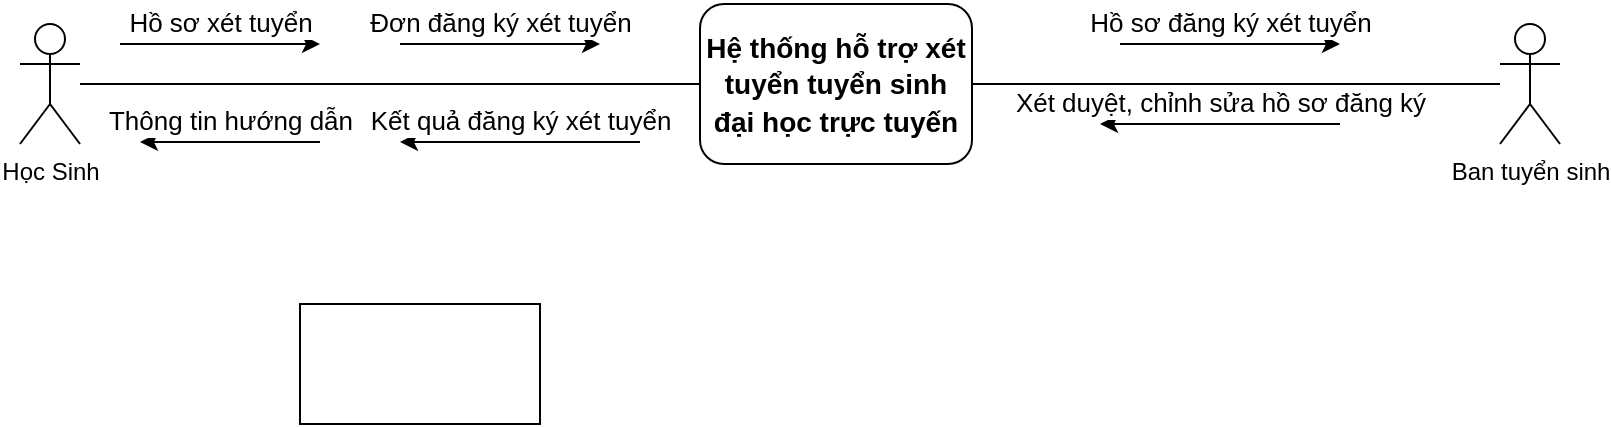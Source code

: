 <mxfile version="15.7.3" type="device" pages="2"><diagram id="Co-8aS-XiH8y1FD2loQm" name="Biểu đồ ngữ cảnh"><mxGraphModel dx="868" dy="553" grid="1" gridSize="10" guides="1" tooltips="1" connect="1" arrows="1" fold="1" page="1" pageScale="1" pageWidth="827" pageHeight="1169" math="0" shadow="0"><root><mxCell id="0"/><mxCell id="1" parent="0"/><mxCell id="8UjX8r2jKAaFWTrR90M3-1" value="Ban tuyển sinh" style="shape=umlActor;verticalLabelPosition=bottom;verticalAlign=top;html=1;outlineConnect=0;" parent="1" vertex="1"><mxGeometry x="760" y="290" width="30" height="60" as="geometry"/></mxCell><mxCell id="8UjX8r2jKAaFWTrR90M3-2" value="Học Sinh" style="shape=umlActor;verticalLabelPosition=bottom;verticalAlign=top;html=1;outlineConnect=0;" parent="1" vertex="1"><mxGeometry x="20" y="290" width="30" height="60" as="geometry"/></mxCell><mxCell id="8UjX8r2jKAaFWTrR90M3-4" value="&lt;p class=&quot;MsoNormal&quot; align=&quot;center&quot; style=&quot;line-height: 130% ; font-size: 14px&quot;&gt;&lt;b&gt;&lt;span style=&quot;line-height: 130%&quot;&gt;Hệ&lt;/span&gt;&lt;/b&gt;&lt;b&gt;&lt;span style=&quot;line-height: 130%&quot;&gt; thống hỗ trợ xét tuyển tuyển sinh&lt;br/&gt;đại học trực tuyến&lt;/span&gt;&lt;/b&gt;&lt;/p&gt;" style="rounded=1;whiteSpace=wrap;html=1;" parent="1" vertex="1"><mxGeometry x="360" y="280" width="136" height="80" as="geometry"/></mxCell><mxCell id="8UjX8r2jKAaFWTrR90M3-5" value="" style="endArrow=none;html=1;entryX=0;entryY=0.5;entryDx=0;entryDy=0;" parent="1" source="8UjX8r2jKAaFWTrR90M3-2" target="8UjX8r2jKAaFWTrR90M3-4" edge="1"><mxGeometry width="50" height="50" relative="1" as="geometry"><mxPoint x="390" y="370" as="sourcePoint"/><mxPoint x="440" y="320" as="targetPoint"/></mxGeometry></mxCell><mxCell id="8UjX8r2jKAaFWTrR90M3-6" value="" style="endArrow=none;html=1;exitX=1;exitY=0.5;exitDx=0;exitDy=0;" parent="1" source="8UjX8r2jKAaFWTrR90M3-4" target="8UjX8r2jKAaFWTrR90M3-1" edge="1"><mxGeometry width="50" height="50" relative="1" as="geometry"><mxPoint x="390" y="370" as="sourcePoint"/><mxPoint x="440" y="320" as="targetPoint"/></mxGeometry></mxCell><mxCell id="8UjX8r2jKAaFWTrR90M3-7" value="Hồ sơ xét tuyển" style="endArrow=classic;html=1;verticalAlign=bottom;fontSize=13;" parent="1" edge="1"><mxGeometry width="50" height="50" relative="1" as="geometry"><mxPoint x="70" y="300" as="sourcePoint"/><mxPoint x="170" y="300" as="targetPoint"/></mxGeometry></mxCell><mxCell id="8UjX8r2jKAaFWTrR90M3-8" value="Đơn đăng ký xét tuyển" style="endArrow=classic;html=1;verticalAlign=bottom;fontSize=13;" parent="1" edge="1"><mxGeometry width="50" height="50" relative="1" as="geometry"><mxPoint x="210" y="300" as="sourcePoint"/><mxPoint x="310" y="300" as="targetPoint"/></mxGeometry></mxCell><mxCell id="8UjX8r2jKAaFWTrR90M3-9" value="Kết quả đăng ký xét tuyển" style="endArrow=classic;html=1;verticalAlign=bottom;fontSize=13;" parent="1" edge="1"><mxGeometry width="50" height="50" relative="1" as="geometry"><mxPoint x="330" y="349" as="sourcePoint"/><mxPoint x="210" y="349" as="targetPoint"/></mxGeometry></mxCell><mxCell id="8UjX8r2jKAaFWTrR90M3-10" value="Thông tin hướng dẫn" style="endArrow=classic;html=1;verticalAlign=bottom;fontSize=13;" parent="1" edge="1"><mxGeometry width="50" height="50" relative="1" as="geometry"><mxPoint x="170" y="349" as="sourcePoint"/><mxPoint x="80" y="349" as="targetPoint"/></mxGeometry></mxCell><mxCell id="8UjX8r2jKAaFWTrR90M3-13" value="Hồ sơ đăng ký xét tuyển" style="endArrow=classic;html=1;fontSize=13;verticalAlign=bottom;" parent="1" edge="1"><mxGeometry width="50" height="50" relative="1" as="geometry"><mxPoint x="570" y="300" as="sourcePoint"/><mxPoint x="680" y="300" as="targetPoint"/></mxGeometry></mxCell><mxCell id="8UjX8r2jKAaFWTrR90M3-15" value="Xét duyệt, chỉnh sửa hồ sơ đăng ký" style="endArrow=classic;html=1;fontSize=13;verticalAlign=bottom;" parent="1" edge="1"><mxGeometry width="50" height="50" relative="1" as="geometry"><mxPoint x="680" y="340" as="sourcePoint"/><mxPoint x="560" y="340" as="targetPoint"/></mxGeometry></mxCell><mxCell id="uZ1u8FLM69bAOvj0flQD-1" value="" style="rounded=0;whiteSpace=wrap;html=1;" parent="1" vertex="1"><mxGeometry x="160" y="430" width="120" height="60" as="geometry"/></mxCell></root></mxGraphModel></diagram><diagram id="LB32gKywTL0B4j2PARoi" name="Biểu đồ phân cấp chức năng"><mxGraphModel dx="868" dy="553" grid="1" gridSize="10" guides="1" tooltips="1" connect="1" arrows="1" fold="1" page="1" pageScale="1" pageWidth="827" pageHeight="1169" math="0" shadow="0"><root><mxCell id="W2J1FOAj_pa6Obb4n3zy-0"/><mxCell id="W2J1FOAj_pa6Obb4n3zy-1" parent="W2J1FOAj_pa6Obb4n3zy-0"/><mxCell id="WBK75DJqfY3yWCyYwATh-0" value="Hệ thống" style="rounded=0;whiteSpace=wrap;html=1;" parent="W2J1FOAj_pa6Obb4n3zy-1" vertex="1"><mxGeometry x="354" y="360" width="120" height="60" as="geometry"/></mxCell><mxCell id="WBK75DJqfY3yWCyYwATh-1" value="Quản lý tài khoản hệ thống" style="rounded=0;whiteSpace=wrap;html=1;" parent="W2J1FOAj_pa6Obb4n3zy-1" vertex="1"><mxGeometry x="40" y="480" width="80" height="60" as="geometry"/></mxCell><mxCell id="WBK75DJqfY3yWCyYwATh-2" value="Quản lý danh sách khoa" style="rounded=0;whiteSpace=wrap;html=1;" parent="W2J1FOAj_pa6Obb4n3zy-1" vertex="1"><mxGeometry x="180" y="480" width="80" height="60" as="geometry"/></mxCell><mxCell id="WBK75DJqfY3yWCyYwATh-3" value="Quản lý danh sách ngành" style="rounded=0;whiteSpace=wrap;html=1;" parent="W2J1FOAj_pa6Obb4n3zy-1" vertex="1"><mxGeometry x="320" y="480" width="80" height="60" as="geometry"/></mxCell><mxCell id="WBK75DJqfY3yWCyYwATh-4" value="Quản lý hồ sơ học sinh" style="rounded=0;whiteSpace=wrap;html=1;" parent="W2J1FOAj_pa6Obb4n3zy-1" vertex="1"><mxGeometry x="597" y="480" width="80" height="60" as="geometry"/></mxCell><mxCell id="WBK75DJqfY3yWCyYwATh-5" value="Quản lý danh sách trường cấp 3" style="rounded=0;whiteSpace=wrap;html=1;" parent="W2J1FOAj_pa6Obb4n3zy-1" vertex="1"><mxGeometry x="463" y="480" width="80" height="60" as="geometry"/></mxCell><mxCell id="WBK75DJqfY3yWCyYwATh-6" value="Quản lý thông tin đăng ký xét tuyển" style="rounded=0;whiteSpace=wrap;html=1;" parent="W2J1FOAj_pa6Obb4n3zy-1" vertex="1"><mxGeometry x="737" y="480" width="80" height="60" as="geometry"/></mxCell><mxCell id="WBK75DJqfY3yWCyYwATh-7" value="" style="endArrow=none;html=1;rounded=0;edgeStyle=orthogonalEdgeStyle;" parent="W2J1FOAj_pa6Obb4n3zy-1" edge="1"><mxGeometry width="50" height="50" relative="1" as="geometry"><mxPoint x="120" y="450" as="sourcePoint"/><mxPoint x="780" y="450" as="targetPoint"/><Array as="points"><mxPoint x="720" y="450"/></Array></mxGeometry></mxCell><mxCell id="WBK75DJqfY3yWCyYwATh-8" value="" style="endArrow=none;html=1;rounded=0;edgeStyle=orthogonalEdgeStyle;" parent="W2J1FOAj_pa6Obb4n3zy-1" edge="1"><mxGeometry width="50" height="50" relative="1" as="geometry"><mxPoint x="414" y="450" as="sourcePoint"/><mxPoint x="414" y="420" as="targetPoint"/></mxGeometry></mxCell><mxCell id="WBK75DJqfY3yWCyYwATh-9" value="" style="endArrow=none;html=1;rounded=0;edgeStyle=orthogonalEdgeStyle;" parent="W2J1FOAj_pa6Obb4n3zy-1" edge="1"><mxGeometry width="50" height="50" relative="1" as="geometry"><mxPoint x="79.5" y="480" as="sourcePoint"/><mxPoint x="120" y="450" as="targetPoint"/><Array as="points"><mxPoint x="80" y="470"/><mxPoint x="80" y="470"/></Array></mxGeometry></mxCell><mxCell id="WBK75DJqfY3yWCyYwATh-10" value="" style="endArrow=none;html=1;rounded=0;edgeStyle=orthogonalEdgeStyle;" parent="W2J1FOAj_pa6Obb4n3zy-1" edge="1"><mxGeometry width="50" height="50" relative="1" as="geometry"><mxPoint x="219.75" y="480" as="sourcePoint"/><mxPoint x="220.25" y="450" as="targetPoint"/><Array as="points"><mxPoint x="220.25" y="470"/><mxPoint x="220.25" y="470"/></Array></mxGeometry></mxCell><mxCell id="WBK75DJqfY3yWCyYwATh-11" value="" style="endArrow=none;html=1;rounded=0;edgeStyle=orthogonalEdgeStyle;" parent="W2J1FOAj_pa6Obb4n3zy-1" edge="1"><mxGeometry width="50" height="50" relative="1" as="geometry"><mxPoint x="359.75" y="480" as="sourcePoint"/><mxPoint x="360.25" y="450" as="targetPoint"/><Array as="points"><mxPoint x="360.25" y="470"/><mxPoint x="360.25" y="470"/></Array></mxGeometry></mxCell><mxCell id="WBK75DJqfY3yWCyYwATh-12" value="" style="endArrow=none;html=1;rounded=0;edgeStyle=orthogonalEdgeStyle;" parent="W2J1FOAj_pa6Obb4n3zy-1" edge="1"><mxGeometry width="50" height="50" relative="1" as="geometry"><mxPoint x="636.73" y="480" as="sourcePoint"/><mxPoint x="637.23" y="450" as="targetPoint"/><Array as="points"><mxPoint x="637.23" y="470"/><mxPoint x="637.23" y="470"/></Array></mxGeometry></mxCell><mxCell id="WBK75DJqfY3yWCyYwATh-13" value="" style="endArrow=none;html=1;rounded=0;edgeStyle=orthogonalEdgeStyle;" parent="W2J1FOAj_pa6Obb4n3zy-1" edge="1"><mxGeometry width="50" height="50" relative="1" as="geometry"><mxPoint x="776.58" y="480" as="sourcePoint"/><mxPoint x="777.08" y="450" as="targetPoint"/><Array as="points"><mxPoint x="777.08" y="470"/><mxPoint x="777.08" y="470"/></Array></mxGeometry></mxCell><mxCell id="WBK75DJqfY3yWCyYwATh-15" value="" style="endArrow=none;html=1;rounded=0;edgeStyle=orthogonalEdgeStyle;" parent="W2J1FOAj_pa6Obb4n3zy-1" edge="1"><mxGeometry width="50" height="50" relative="1" as="geometry"><mxPoint x="502.58" y="480" as="sourcePoint"/><mxPoint x="503.08" y="450" as="targetPoint"/><Array as="points"><mxPoint x="503" y="450"/></Array></mxGeometry></mxCell><mxCell id="WBK75DJqfY3yWCyYwATh-16" value="Thêm tài khoản" style="rounded=0;whiteSpace=wrap;html=1;" parent="W2J1FOAj_pa6Obb4n3zy-1" vertex="1"><mxGeometry x="50" y="570" width="80" height="40" as="geometry"/></mxCell><mxCell id="WBK75DJqfY3yWCyYwATh-17" value="Sửa tài khoản" style="rounded=0;whiteSpace=wrap;html=1;" parent="W2J1FOAj_pa6Obb4n3zy-1" vertex="1"><mxGeometry x="50" y="640" width="80" height="40" as="geometry"/></mxCell><mxCell id="WBK75DJqfY3yWCyYwATh-18" value="Cập nhập tài khoản" style="rounded=0;whiteSpace=wrap;html=1;" parent="W2J1FOAj_pa6Obb4n3zy-1" vertex="1"><mxGeometry x="50" y="780" width="80" height="40" as="geometry"/></mxCell><mxCell id="WBK75DJqfY3yWCyYwATh-19" value="Xóa tài khoản" style="rounded=0;whiteSpace=wrap;html=1;" parent="W2J1FOAj_pa6Obb4n3zy-1" vertex="1"><mxGeometry x="50" y="710" width="80" height="40" as="geometry"/></mxCell><mxCell id="WBK75DJqfY3yWCyYwATh-20" value="Thêm thông tin Khoa" style="rounded=0;whiteSpace=wrap;html=1;" parent="W2J1FOAj_pa6Obb4n3zy-1" vertex="1"><mxGeometry x="190" y="570" width="80" height="40" as="geometry"/></mxCell><mxCell id="WBK75DJqfY3yWCyYwATh-21" value="Sửa&amp;nbsp;&amp;nbsp;thông tin Khoa" style="rounded=0;whiteSpace=wrap;html=1;" parent="W2J1FOAj_pa6Obb4n3zy-1" vertex="1"><mxGeometry x="190" y="640" width="80" height="40" as="geometry"/></mxCell><mxCell id="WBK75DJqfY3yWCyYwATh-22" value="Cập nhập&amp;nbsp;&amp;nbsp;thông tin Khoa" style="rounded=0;whiteSpace=wrap;html=1;" parent="W2J1FOAj_pa6Obb4n3zy-1" vertex="1"><mxGeometry x="190" y="780" width="80" height="40" as="geometry"/></mxCell><mxCell id="WBK75DJqfY3yWCyYwATh-23" value="Xóa&amp;nbsp;&amp;nbsp;thông tin Khoa" style="rounded=0;whiteSpace=wrap;html=1;" parent="W2J1FOAj_pa6Obb4n3zy-1" vertex="1"><mxGeometry x="190" y="710" width="80" height="40" as="geometry"/></mxCell><mxCell id="WBK75DJqfY3yWCyYwATh-25" value="Thêm thông tin ngành" style="rounded=0;whiteSpace=wrap;html=1;" parent="W2J1FOAj_pa6Obb4n3zy-1" vertex="1"><mxGeometry x="330" y="570" width="80" height="40" as="geometry"/></mxCell><mxCell id="WBK75DJqfY3yWCyYwATh-26" value="Sửa thông tin ngành" style="rounded=0;whiteSpace=wrap;html=1;" parent="W2J1FOAj_pa6Obb4n3zy-1" vertex="1"><mxGeometry x="330" y="640" width="80" height="40" as="geometry"/></mxCell><mxCell id="WBK75DJqfY3yWCyYwATh-27" value="Cập nhập thông tin ngành" style="rounded=0;whiteSpace=wrap;html=1;" parent="W2J1FOAj_pa6Obb4n3zy-1" vertex="1"><mxGeometry x="330" y="780" width="80" height="40" as="geometry"/></mxCell><mxCell id="WBK75DJqfY3yWCyYwATh-28" value="Xóa thông tin ngành" style="rounded=0;whiteSpace=wrap;html=1;" parent="W2J1FOAj_pa6Obb4n3zy-1" vertex="1"><mxGeometry x="330" y="710" width="80" height="40" as="geometry"/></mxCell><mxCell id="WBK75DJqfY3yWCyYwATh-29" value="Thêm hồ sơ" style="rounded=0;whiteSpace=wrap;html=1;" parent="W2J1FOAj_pa6Obb4n3zy-1" vertex="1"><mxGeometry x="607" y="570" width="80" height="40" as="geometry"/></mxCell><mxCell id="WBK75DJqfY3yWCyYwATh-30" value="Sửa hồ sơ" style="rounded=0;whiteSpace=wrap;html=1;" parent="W2J1FOAj_pa6Obb4n3zy-1" vertex="1"><mxGeometry x="607" y="640" width="80" height="40" as="geometry"/></mxCell><mxCell id="WBK75DJqfY3yWCyYwATh-31" value="Cập nhập hồ sơ" style="rounded=0;whiteSpace=wrap;html=1;" parent="W2J1FOAj_pa6Obb4n3zy-1" vertex="1"><mxGeometry x="607" y="780" width="80" height="40" as="geometry"/></mxCell><mxCell id="WBK75DJqfY3yWCyYwATh-32" value="Xóa hồ sơ" style="rounded=0;whiteSpace=wrap;html=1;" parent="W2J1FOAj_pa6Obb4n3zy-1" vertex="1"><mxGeometry x="607" y="710" width="80" height="40" as="geometry"/></mxCell><mxCell id="WBK75DJqfY3yWCyYwATh-33" value="Thêm đăng ký" style="rounded=0;whiteSpace=wrap;html=1;" parent="W2J1FOAj_pa6Obb4n3zy-1" vertex="1"><mxGeometry x="747" y="570" width="80" height="40" as="geometry"/></mxCell><mxCell id="WBK75DJqfY3yWCyYwATh-34" value="Sửa đăng ký" style="rounded=0;whiteSpace=wrap;html=1;" parent="W2J1FOAj_pa6Obb4n3zy-1" vertex="1"><mxGeometry x="747" y="640" width="80" height="40" as="geometry"/></mxCell><mxCell id="WBK75DJqfY3yWCyYwATh-35" value="Cập nhập thông tin đăng ký" style="rounded=0;whiteSpace=wrap;html=1;" parent="W2J1FOAj_pa6Obb4n3zy-1" vertex="1"><mxGeometry x="747" y="780" width="80" height="40" as="geometry"/></mxCell><mxCell id="WBK75DJqfY3yWCyYwATh-36" value="Xóa đăng ký" style="rounded=0;whiteSpace=wrap;html=1;" parent="W2J1FOAj_pa6Obb4n3zy-1" vertex="1"><mxGeometry x="747" y="710" width="80" height="40" as="geometry"/></mxCell><mxCell id="wC8NayGn1scntP7s8sgt-0" value="Thêm thông tin" style="rounded=0;whiteSpace=wrap;html=1;" vertex="1" parent="W2J1FOAj_pa6Obb4n3zy-1"><mxGeometry x="470" y="570" width="80" height="40" as="geometry"/></mxCell><mxCell id="wC8NayGn1scntP7s8sgt-1" value="Sửa thông tin&amp;nbsp;" style="rounded=0;whiteSpace=wrap;html=1;" vertex="1" parent="W2J1FOAj_pa6Obb4n3zy-1"><mxGeometry x="470" y="640" width="80" height="40" as="geometry"/></mxCell><mxCell id="wC8NayGn1scntP7s8sgt-2" value="Cập nhập thông tin" style="rounded=0;whiteSpace=wrap;html=1;" vertex="1" parent="W2J1FOAj_pa6Obb4n3zy-1"><mxGeometry x="470" y="780" width="80" height="40" as="geometry"/></mxCell><mxCell id="wC8NayGn1scntP7s8sgt-3" value="Xóa thông tin&amp;nbsp;" style="rounded=0;whiteSpace=wrap;html=1;" vertex="1" parent="W2J1FOAj_pa6Obb4n3zy-1"><mxGeometry x="470" y="710" width="80" height="40" as="geometry"/></mxCell><mxCell id="wC8NayGn1scntP7s8sgt-4" value="" style="endArrow=none;html=1;rounded=0;edgeStyle=orthogonalEdgeStyle;entryX=0;entryY=0.5;entryDx=0;entryDy=0;" edge="1" parent="W2J1FOAj_pa6Obb4n3zy-1" target="WBK75DJqfY3yWCyYwATh-1"><mxGeometry width="50" height="50" relative="1" as="geometry"><mxPoint x="20" y="800" as="sourcePoint"/><mxPoint x="230.25" y="460" as="targetPoint"/><Array as="points"><mxPoint x="20" y="800"/><mxPoint x="20" y="510"/></Array></mxGeometry></mxCell><mxCell id="wC8NayGn1scntP7s8sgt-6" value="" style="endArrow=none;html=1;rounded=0;exitX=0;exitY=0.5;exitDx=0;exitDy=0;" edge="1" parent="W2J1FOAj_pa6Obb4n3zy-1" source="WBK75DJqfY3yWCyYwATh-16"><mxGeometry width="50" height="50" relative="1" as="geometry"><mxPoint x="390" y="630" as="sourcePoint"/><mxPoint x="20" y="590" as="targetPoint"/></mxGeometry></mxCell><mxCell id="wC8NayGn1scntP7s8sgt-7" value="" style="endArrow=none;html=1;rounded=0;entryX=0;entryY=0.5;entryDx=0;entryDy=0;" edge="1" parent="W2J1FOAj_pa6Obb4n3zy-1" target="WBK75DJqfY3yWCyYwATh-17"><mxGeometry width="50" height="50" relative="1" as="geometry"><mxPoint x="20" y="660" as="sourcePoint"/><mxPoint x="30" y="600" as="targetPoint"/></mxGeometry></mxCell><mxCell id="wC8NayGn1scntP7s8sgt-8" value="" style="endArrow=none;html=1;rounded=0;exitX=0;exitY=0.5;exitDx=0;exitDy=0;" edge="1" parent="W2J1FOAj_pa6Obb4n3zy-1"><mxGeometry width="50" height="50" relative="1" as="geometry"><mxPoint x="50" y="729.5" as="sourcePoint"/><mxPoint x="20" y="729.5" as="targetPoint"/></mxGeometry></mxCell><mxCell id="wC8NayGn1scntP7s8sgt-9" value="" style="endArrow=none;html=1;rounded=0;exitX=0;exitY=0.5;exitDx=0;exitDy=0;" edge="1" parent="W2J1FOAj_pa6Obb4n3zy-1"><mxGeometry width="50" height="50" relative="1" as="geometry"><mxPoint x="50" y="799.5" as="sourcePoint"/><mxPoint x="20" y="799.5" as="targetPoint"/></mxGeometry></mxCell><mxCell id="wC8NayGn1scntP7s8sgt-10" value="" style="endArrow=none;html=1;rounded=0;edgeStyle=orthogonalEdgeStyle;entryX=0;entryY=0.5;entryDx=0;entryDy=0;" edge="1" parent="W2J1FOAj_pa6Obb4n3zy-1"><mxGeometry width="50" height="50" relative="1" as="geometry"><mxPoint x="160" y="800" as="sourcePoint"/><mxPoint x="180" y="510" as="targetPoint"/><Array as="points"><mxPoint x="160" y="800"/><mxPoint x="160" y="510"/></Array></mxGeometry></mxCell><mxCell id="wC8NayGn1scntP7s8sgt-11" value="" style="endArrow=none;html=1;rounded=0;exitX=0;exitY=0.5;exitDx=0;exitDy=0;" edge="1" parent="W2J1FOAj_pa6Obb4n3zy-1"><mxGeometry width="50" height="50" relative="1" as="geometry"><mxPoint x="190" y="590" as="sourcePoint"/><mxPoint x="160" y="590" as="targetPoint"/></mxGeometry></mxCell><mxCell id="wC8NayGn1scntP7s8sgt-12" value="" style="endArrow=none;html=1;rounded=0;entryX=0;entryY=0.5;entryDx=0;entryDy=0;" edge="1" parent="W2J1FOAj_pa6Obb4n3zy-1"><mxGeometry width="50" height="50" relative="1" as="geometry"><mxPoint x="160" y="660" as="sourcePoint"/><mxPoint x="190" y="660" as="targetPoint"/></mxGeometry></mxCell><mxCell id="wC8NayGn1scntP7s8sgt-13" value="" style="endArrow=none;html=1;rounded=0;exitX=0;exitY=0.5;exitDx=0;exitDy=0;" edge="1" parent="W2J1FOAj_pa6Obb4n3zy-1"><mxGeometry width="50" height="50" relative="1" as="geometry"><mxPoint x="190" y="729.5" as="sourcePoint"/><mxPoint x="160" y="729.5" as="targetPoint"/></mxGeometry></mxCell><mxCell id="wC8NayGn1scntP7s8sgt-14" value="" style="endArrow=none;html=1;rounded=0;exitX=0;exitY=0.5;exitDx=0;exitDy=0;" edge="1" parent="W2J1FOAj_pa6Obb4n3zy-1"><mxGeometry width="50" height="50" relative="1" as="geometry"><mxPoint x="190" y="799.5" as="sourcePoint"/><mxPoint x="160" y="799.5" as="targetPoint"/></mxGeometry></mxCell><mxCell id="wC8NayGn1scntP7s8sgt-15" value="" style="endArrow=none;html=1;rounded=0;edgeStyle=orthogonalEdgeStyle;entryX=0;entryY=0.5;entryDx=0;entryDy=0;" edge="1" parent="W2J1FOAj_pa6Obb4n3zy-1"><mxGeometry width="50" height="50" relative="1" as="geometry"><mxPoint x="300" y="800" as="sourcePoint"/><mxPoint x="320" y="510" as="targetPoint"/><Array as="points"><mxPoint x="300" y="800"/><mxPoint x="300" y="510"/></Array></mxGeometry></mxCell><mxCell id="wC8NayGn1scntP7s8sgt-16" value="" style="endArrow=none;html=1;rounded=0;exitX=0;exitY=0.5;exitDx=0;exitDy=0;" edge="1" parent="W2J1FOAj_pa6Obb4n3zy-1"><mxGeometry width="50" height="50" relative="1" as="geometry"><mxPoint x="330" y="590" as="sourcePoint"/><mxPoint x="300" y="590" as="targetPoint"/></mxGeometry></mxCell><mxCell id="wC8NayGn1scntP7s8sgt-17" value="" style="endArrow=none;html=1;rounded=0;entryX=0;entryY=0.5;entryDx=0;entryDy=0;" edge="1" parent="W2J1FOAj_pa6Obb4n3zy-1"><mxGeometry width="50" height="50" relative="1" as="geometry"><mxPoint x="300" y="660" as="sourcePoint"/><mxPoint x="330" y="660" as="targetPoint"/></mxGeometry></mxCell><mxCell id="wC8NayGn1scntP7s8sgt-18" value="" style="endArrow=none;html=1;rounded=0;exitX=0;exitY=0.5;exitDx=0;exitDy=0;" edge="1" parent="W2J1FOAj_pa6Obb4n3zy-1"><mxGeometry width="50" height="50" relative="1" as="geometry"><mxPoint x="330" y="729.5" as="sourcePoint"/><mxPoint x="300" y="729.5" as="targetPoint"/></mxGeometry></mxCell><mxCell id="wC8NayGn1scntP7s8sgt-19" value="" style="endArrow=none;html=1;rounded=0;exitX=0;exitY=0.5;exitDx=0;exitDy=0;" edge="1" parent="W2J1FOAj_pa6Obb4n3zy-1"><mxGeometry width="50" height="50" relative="1" as="geometry"><mxPoint x="330" y="799.5" as="sourcePoint"/><mxPoint x="300" y="799.5" as="targetPoint"/></mxGeometry></mxCell><mxCell id="wC8NayGn1scntP7s8sgt-20" value="" style="endArrow=none;html=1;rounded=0;edgeStyle=orthogonalEdgeStyle;entryX=0;entryY=0.5;entryDx=0;entryDy=0;" edge="1" parent="W2J1FOAj_pa6Obb4n3zy-1"><mxGeometry width="50" height="50" relative="1" as="geometry"><mxPoint x="577" y="804.75" as="sourcePoint"/><mxPoint x="597" y="514.75" as="targetPoint"/><Array as="points"><mxPoint x="577" y="804.75"/><mxPoint x="577" y="514.75"/></Array></mxGeometry></mxCell><mxCell id="wC8NayGn1scntP7s8sgt-21" value="" style="endArrow=none;html=1;rounded=0;exitX=0;exitY=0.5;exitDx=0;exitDy=0;" edge="1" parent="W2J1FOAj_pa6Obb4n3zy-1"><mxGeometry width="50" height="50" relative="1" as="geometry"><mxPoint x="607" y="594.75" as="sourcePoint"/><mxPoint x="577" y="594.75" as="targetPoint"/></mxGeometry></mxCell><mxCell id="wC8NayGn1scntP7s8sgt-22" value="" style="endArrow=none;html=1;rounded=0;entryX=0;entryY=0.5;entryDx=0;entryDy=0;" edge="1" parent="W2J1FOAj_pa6Obb4n3zy-1"><mxGeometry width="50" height="50" relative="1" as="geometry"><mxPoint x="577" y="664.75" as="sourcePoint"/><mxPoint x="607" y="664.75" as="targetPoint"/></mxGeometry></mxCell><mxCell id="wC8NayGn1scntP7s8sgt-23" value="" style="endArrow=none;html=1;rounded=0;exitX=0;exitY=0.5;exitDx=0;exitDy=0;" edge="1" parent="W2J1FOAj_pa6Obb4n3zy-1"><mxGeometry width="50" height="50" relative="1" as="geometry"><mxPoint x="607" y="734.25" as="sourcePoint"/><mxPoint x="577" y="734.25" as="targetPoint"/></mxGeometry></mxCell><mxCell id="wC8NayGn1scntP7s8sgt-24" value="" style="endArrow=none;html=1;rounded=0;exitX=0;exitY=0.5;exitDx=0;exitDy=0;" edge="1" parent="W2J1FOAj_pa6Obb4n3zy-1"><mxGeometry width="50" height="50" relative="1" as="geometry"><mxPoint x="607" y="804.25" as="sourcePoint"/><mxPoint x="577" y="804.25" as="targetPoint"/></mxGeometry></mxCell><mxCell id="wC8NayGn1scntP7s8sgt-25" value="" style="endArrow=none;html=1;rounded=0;edgeStyle=orthogonalEdgeStyle;entryX=0;entryY=0.5;entryDx=0;entryDy=0;" edge="1" parent="W2J1FOAj_pa6Obb4n3zy-1"><mxGeometry width="50" height="50" relative="1" as="geometry"><mxPoint x="717" y="804.75" as="sourcePoint"/><mxPoint x="737" y="514.75" as="targetPoint"/><Array as="points"><mxPoint x="717" y="804.75"/><mxPoint x="717" y="514.75"/></Array></mxGeometry></mxCell><mxCell id="wC8NayGn1scntP7s8sgt-26" value="" style="endArrow=none;html=1;rounded=0;exitX=0;exitY=0.5;exitDx=0;exitDy=0;" edge="1" parent="W2J1FOAj_pa6Obb4n3zy-1"><mxGeometry width="50" height="50" relative="1" as="geometry"><mxPoint x="747" y="594.75" as="sourcePoint"/><mxPoint x="717" y="594.75" as="targetPoint"/></mxGeometry></mxCell><mxCell id="wC8NayGn1scntP7s8sgt-27" value="" style="endArrow=none;html=1;rounded=0;entryX=0;entryY=0.5;entryDx=0;entryDy=0;" edge="1" parent="W2J1FOAj_pa6Obb4n3zy-1"><mxGeometry width="50" height="50" relative="1" as="geometry"><mxPoint x="717" y="664.75" as="sourcePoint"/><mxPoint x="747" y="664.75" as="targetPoint"/></mxGeometry></mxCell><mxCell id="wC8NayGn1scntP7s8sgt-28" value="" style="endArrow=none;html=1;rounded=0;exitX=0;exitY=0.5;exitDx=0;exitDy=0;" edge="1" parent="W2J1FOAj_pa6Obb4n3zy-1"><mxGeometry width="50" height="50" relative="1" as="geometry"><mxPoint x="747" y="734.25" as="sourcePoint"/><mxPoint x="717" y="734.25" as="targetPoint"/></mxGeometry></mxCell><mxCell id="wC8NayGn1scntP7s8sgt-29" value="" style="endArrow=none;html=1;rounded=0;exitX=0;exitY=0.5;exitDx=0;exitDy=0;" edge="1" parent="W2J1FOAj_pa6Obb4n3zy-1"><mxGeometry width="50" height="50" relative="1" as="geometry"><mxPoint x="747" y="804.25" as="sourcePoint"/><mxPoint x="717" y="804.25" as="targetPoint"/></mxGeometry></mxCell><mxCell id="wC8NayGn1scntP7s8sgt-30" value="" style="endArrow=none;html=1;rounded=0;edgeStyle=orthogonalEdgeStyle;entryX=0;entryY=0.5;entryDx=0;entryDy=0;" edge="1" parent="W2J1FOAj_pa6Obb4n3zy-1"><mxGeometry width="50" height="50" relative="1" as="geometry"><mxPoint x="440" y="804.75" as="sourcePoint"/><mxPoint x="460" y="514.75" as="targetPoint"/><Array as="points"><mxPoint x="440" y="804.75"/><mxPoint x="440" y="514.75"/></Array></mxGeometry></mxCell><mxCell id="wC8NayGn1scntP7s8sgt-31" value="" style="endArrow=none;html=1;rounded=0;exitX=0;exitY=0.5;exitDx=0;exitDy=0;" edge="1" parent="W2J1FOAj_pa6Obb4n3zy-1"><mxGeometry width="50" height="50" relative="1" as="geometry"><mxPoint x="470" y="594.75" as="sourcePoint"/><mxPoint x="440" y="594.75" as="targetPoint"/></mxGeometry></mxCell><mxCell id="wC8NayGn1scntP7s8sgt-32" value="" style="endArrow=none;html=1;rounded=0;entryX=0;entryY=0.5;entryDx=0;entryDy=0;" edge="1" parent="W2J1FOAj_pa6Obb4n3zy-1"><mxGeometry width="50" height="50" relative="1" as="geometry"><mxPoint x="440" y="664.75" as="sourcePoint"/><mxPoint x="470" y="664.75" as="targetPoint"/></mxGeometry></mxCell><mxCell id="wC8NayGn1scntP7s8sgt-33" value="" style="endArrow=none;html=1;rounded=0;exitX=0;exitY=0.5;exitDx=0;exitDy=0;" edge="1" parent="W2J1FOAj_pa6Obb4n3zy-1"><mxGeometry width="50" height="50" relative="1" as="geometry"><mxPoint x="470" y="734.25" as="sourcePoint"/><mxPoint x="440" y="734.25" as="targetPoint"/></mxGeometry></mxCell><mxCell id="wC8NayGn1scntP7s8sgt-34" value="" style="endArrow=none;html=1;rounded=0;exitX=0;exitY=0.5;exitDx=0;exitDy=0;" edge="1" parent="W2J1FOAj_pa6Obb4n3zy-1"><mxGeometry width="50" height="50" relative="1" as="geometry"><mxPoint x="470" y="804.25" as="sourcePoint"/><mxPoint x="440" y="804.25" as="targetPoint"/></mxGeometry></mxCell></root></mxGraphModel></diagram></mxfile>